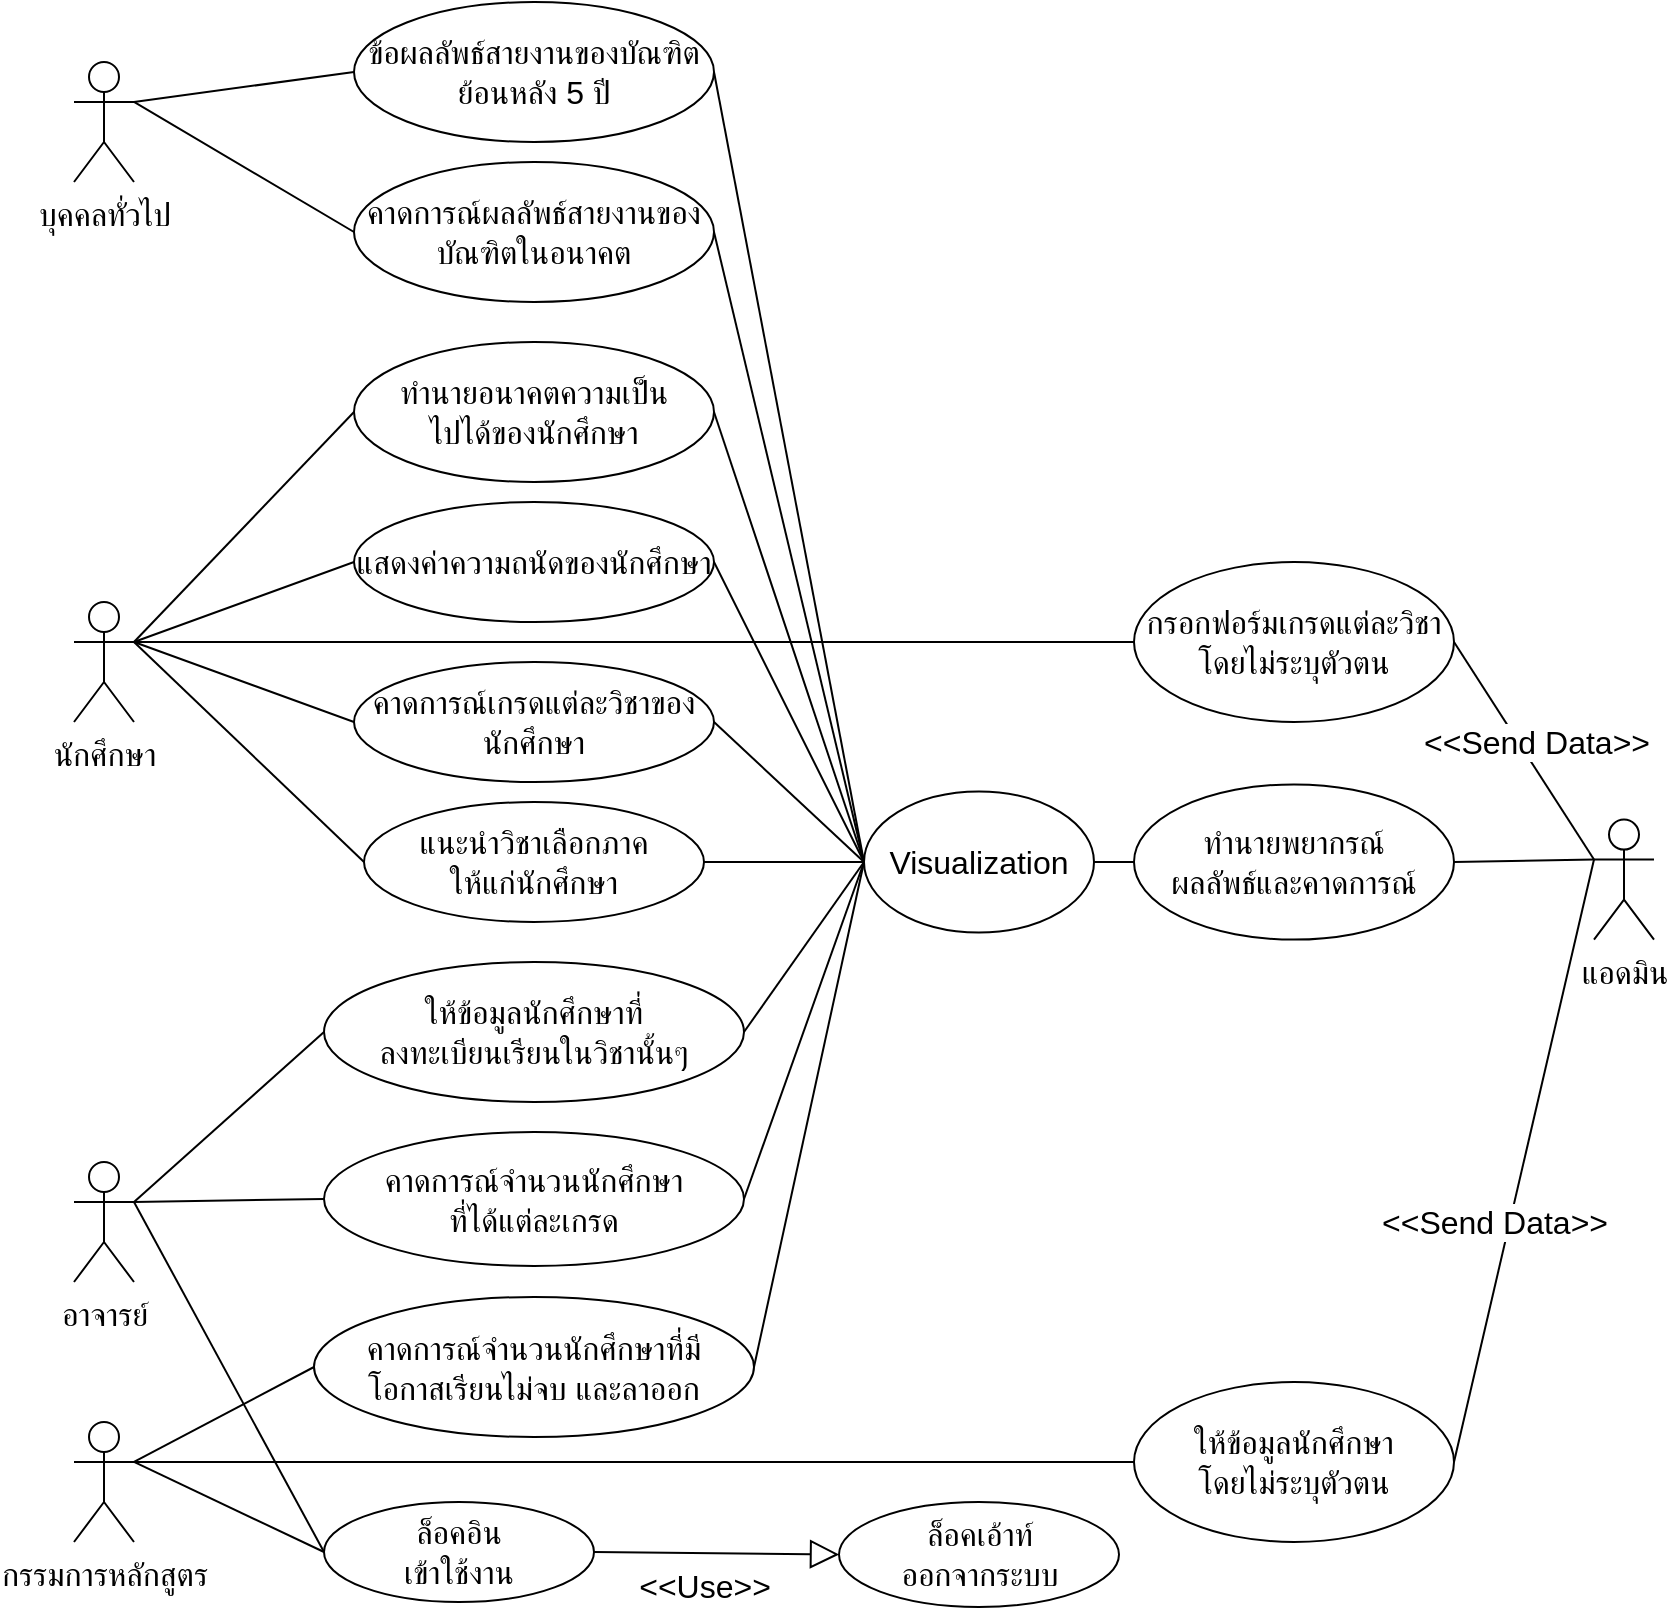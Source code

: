 <mxfile version="17.5.1" type="device"><diagram id="_vLM0q5tYPxkM13smPbt" name="Page-1"><mxGraphModel dx="1378" dy="768" grid="1" gridSize="10" guides="1" tooltips="1" connect="1" arrows="1" fold="1" page="1" pageScale="1" pageWidth="827" pageHeight="1169" math="0" shadow="0"><root><mxCell id="0"/><mxCell id="1" parent="0"/><mxCell id="81Vus9PUht1-0RsdPjCS-26" style="edgeStyle=none;rounded=0;orthogonalLoop=1;jettySize=auto;html=1;exitX=1;exitY=0.333;exitDx=0;exitDy=0;exitPerimeter=0;entryX=0;entryY=0.5;entryDx=0;entryDy=0;startArrow=none;startFill=0;endArrow=none;endFill=0;strokeColor=default;fontSize=16;" parent="1" source="81Vus9PUht1-0RsdPjCS-1" target="81Vus9PUht1-0RsdPjCS-11" edge="1"><mxGeometry relative="1" as="geometry"/></mxCell><mxCell id="81Vus9PUht1-0RsdPjCS-27" style="edgeStyle=none;rounded=0;orthogonalLoop=1;jettySize=auto;html=1;entryX=0;entryY=0.5;entryDx=0;entryDy=0;startArrow=none;startFill=0;endArrow=none;endFill=0;strokeColor=default;exitX=1;exitY=0.333;exitDx=0;exitDy=0;exitPerimeter=0;fontSize=16;" parent="1" source="81Vus9PUht1-0RsdPjCS-1" target="81Vus9PUht1-0RsdPjCS-12" edge="1"><mxGeometry relative="1" as="geometry"><mxPoint x="110" y="430" as="sourcePoint"/></mxGeometry></mxCell><mxCell id="81Vus9PUht1-0RsdPjCS-28" style="edgeStyle=none;rounded=0;orthogonalLoop=1;jettySize=auto;html=1;exitX=1;exitY=0.333;exitDx=0;exitDy=0;exitPerimeter=0;entryX=0;entryY=0.5;entryDx=0;entryDy=0;startArrow=none;startFill=0;endArrow=none;endFill=0;strokeColor=default;fontSize=16;" parent="1" source="81Vus9PUht1-0RsdPjCS-1" target="81Vus9PUht1-0RsdPjCS-15" edge="1"><mxGeometry relative="1" as="geometry"/></mxCell><mxCell id="81Vus9PUht1-0RsdPjCS-29" style="edgeStyle=none;rounded=0;orthogonalLoop=1;jettySize=auto;html=1;exitX=1;exitY=0.333;exitDx=0;exitDy=0;exitPerimeter=0;entryX=0;entryY=0.5;entryDx=0;entryDy=0;startArrow=none;startFill=0;endArrow=none;endFill=0;strokeColor=default;fontSize=16;" parent="1" source="81Vus9PUht1-0RsdPjCS-1" target="81Vus9PUht1-0RsdPjCS-13" edge="1"><mxGeometry relative="1" as="geometry"/></mxCell><mxCell id="81Vus9PUht1-0RsdPjCS-30" style="edgeStyle=none;rounded=0;orthogonalLoop=1;jettySize=auto;html=1;exitX=1;exitY=0.333;exitDx=0;exitDy=0;exitPerimeter=0;entryX=0;entryY=0.5;entryDx=0;entryDy=0;startArrow=none;startFill=0;endArrow=none;endFill=0;strokeColor=default;fontSize=16;" parent="1" source="81Vus9PUht1-0RsdPjCS-1" target="81Vus9PUht1-0RsdPjCS-14" edge="1"><mxGeometry relative="1" as="geometry"/></mxCell><mxCell id="81Vus9PUht1-0RsdPjCS-1" value="นักศึกษา" style="shape=umlActor;verticalLabelPosition=bottom;verticalAlign=top;html=1;outlineConnect=0;fontSize=16;" parent="1" vertex="1"><mxGeometry x="80" y="320" width="30" height="60" as="geometry"/></mxCell><mxCell id="81Vus9PUht1-0RsdPjCS-23" style="orthogonalLoop=1;jettySize=auto;html=1;exitX=1;exitY=0.333;exitDx=0;exitDy=0;exitPerimeter=0;entryX=0;entryY=0.5;entryDx=0;entryDy=0;endArrow=none;endFill=0;rounded=0;fontSize=16;" parent="1" source="81Vus9PUht1-0RsdPjCS-2" target="81Vus9PUht1-0RsdPjCS-8" edge="1"><mxGeometry relative="1" as="geometry"/></mxCell><mxCell id="81Vus9PUht1-0RsdPjCS-31" style="edgeStyle=none;rounded=0;orthogonalLoop=1;jettySize=auto;html=1;exitX=1;exitY=0.333;exitDx=0;exitDy=0;exitPerimeter=0;startArrow=none;startFill=0;endArrow=none;endFill=0;strokeColor=default;fontSize=16;entryX=0;entryY=0.5;entryDx=0;entryDy=0;" parent="1" source="81Vus9PUht1-0RsdPjCS-2" target="81Vus9PUht1-0RsdPjCS-17" edge="1"><mxGeometry relative="1" as="geometry"/></mxCell><mxCell id="81Vus9PUht1-0RsdPjCS-32" style="edgeStyle=none;rounded=0;orthogonalLoop=1;jettySize=auto;html=1;exitX=1;exitY=0.333;exitDx=0;exitDy=0;exitPerimeter=0;entryX=0;entryY=0.5;entryDx=0;entryDy=0;startArrow=none;startFill=0;endArrow=none;endFill=0;strokeColor=default;fontSize=16;" parent="1" source="81Vus9PUht1-0RsdPjCS-2" target="81Vus9PUht1-0RsdPjCS-18" edge="1"><mxGeometry relative="1" as="geometry"/></mxCell><mxCell id="81Vus9PUht1-0RsdPjCS-2" value="อาจารย์" style="shape=umlActor;verticalLabelPosition=bottom;verticalAlign=top;html=1;outlineConnect=0;fontSize=16;" parent="1" vertex="1"><mxGeometry x="80" y="600" width="30" height="60" as="geometry"/></mxCell><mxCell id="81Vus9PUht1-0RsdPjCS-24" style="edgeStyle=none;rounded=0;orthogonalLoop=1;jettySize=auto;html=1;exitX=1;exitY=0.333;exitDx=0;exitDy=0;exitPerimeter=0;entryX=0;entryY=0.5;entryDx=0;entryDy=0;endArrow=none;endFill=0;fontSize=16;" parent="1" source="81Vus9PUht1-0RsdPjCS-5" target="81Vus9PUht1-0RsdPjCS-8" edge="1"><mxGeometry relative="1" as="geometry"/></mxCell><mxCell id="81Vus9PUht1-0RsdPjCS-33" style="edgeStyle=none;rounded=0;orthogonalLoop=1;jettySize=auto;html=1;exitX=1;exitY=0.333;exitDx=0;exitDy=0;exitPerimeter=0;entryX=0;entryY=0.5;entryDx=0;entryDy=0;startArrow=none;startFill=0;endArrow=none;endFill=0;strokeColor=default;fontSize=16;" parent="1" source="81Vus9PUht1-0RsdPjCS-5" target="81Vus9PUht1-0RsdPjCS-16" edge="1"><mxGeometry relative="1" as="geometry"/></mxCell><mxCell id="81Vus9PUht1-0RsdPjCS-34" style="edgeStyle=none;rounded=0;orthogonalLoop=1;jettySize=auto;html=1;exitX=1;exitY=0.333;exitDx=0;exitDy=0;exitPerimeter=0;startArrow=none;startFill=0;endArrow=none;endFill=0;strokeColor=default;entryX=0.026;entryY=0.5;entryDx=0;entryDy=0;entryPerimeter=0;fontSize=16;" parent="1" source="81Vus9PUht1-0RsdPjCS-5" target="81Vus9PUht1-0RsdPjCS-19" edge="1"><mxGeometry relative="1" as="geometry"><mxPoint x="450" y="1100" as="targetPoint"/></mxGeometry></mxCell><mxCell id="81Vus9PUht1-0RsdPjCS-5" value="กรรมการหลักสูตร" style="shape=umlActor;verticalLabelPosition=bottom;verticalAlign=top;html=1;outlineConnect=0;fontSize=16;" parent="1" vertex="1"><mxGeometry x="80" y="730" width="30" height="60" as="geometry"/></mxCell><mxCell id="81Vus9PUht1-0RsdPjCS-25" style="edgeStyle=none;rounded=0;orthogonalLoop=1;jettySize=auto;html=1;exitX=1;exitY=0.5;exitDx=0;exitDy=0;endArrow=block;endFill=0;startArrow=none;startFill=0;strokeColor=default;entryX=0;entryY=0.5;entryDx=0;entryDy=0;fontSize=16;strokeWidth=1;endSize=12;" parent="1" source="81Vus9PUht1-0RsdPjCS-8" target="81Vus9PUht1-0RsdPjCS-10" edge="1"><mxGeometry relative="1" as="geometry"><mxPoint x="290" y="1110" as="targetPoint"/></mxGeometry></mxCell><mxCell id="81Vus9PUht1-0RsdPjCS-55" value="&amp;lt;&amp;lt;Use&amp;gt;&amp;gt;" style="edgeLabel;html=1;align=center;verticalAlign=middle;resizable=0;points=[];fontSize=16;labelBackgroundColor=none;" parent="81Vus9PUht1-0RsdPjCS-25" vertex="1" connectable="0"><mxGeometry x="-0.051" y="1" relative="1" as="geometry"><mxPoint x="-3" y="17" as="offset"/></mxGeometry></mxCell><mxCell id="81Vus9PUht1-0RsdPjCS-8" value="ล็อคอิน&lt;br&gt;เข้าใช้งาน" style="ellipse;whiteSpace=wrap;html=1;fontSize=16;" parent="1" vertex="1"><mxGeometry x="205" y="770" width="135" height="50" as="geometry"/></mxCell><mxCell id="81Vus9PUht1-0RsdPjCS-53" style="edgeStyle=none;rounded=0;orthogonalLoop=1;jettySize=auto;html=1;exitX=1;exitY=0.333;exitDx=0;exitDy=0;exitPerimeter=0;entryX=0;entryY=0.5;entryDx=0;entryDy=0;startArrow=none;startFill=0;endArrow=none;endFill=0;strokeColor=default;fontSize=16;" parent="1" source="81Vus9PUht1-0RsdPjCS-9" target="81Vus9PUht1-0RsdPjCS-48" edge="1"><mxGeometry relative="1" as="geometry"/></mxCell><mxCell id="81Vus9PUht1-0RsdPjCS-54" style="edgeStyle=none;rounded=0;orthogonalLoop=1;jettySize=auto;html=1;exitX=1;exitY=0.333;exitDx=0;exitDy=0;exitPerimeter=0;entryX=0;entryY=0.5;entryDx=0;entryDy=0;startArrow=none;startFill=0;endArrow=none;endFill=0;strokeColor=default;fontSize=16;" parent="1" source="81Vus9PUht1-0RsdPjCS-9" target="81Vus9PUht1-0RsdPjCS-50" edge="1"><mxGeometry relative="1" as="geometry"/></mxCell><mxCell id="81Vus9PUht1-0RsdPjCS-9" value="บุคคลทั่วไป" style="shape=umlActor;verticalLabelPosition=bottom;verticalAlign=top;html=1;outlineConnect=0;fontSize=16;" parent="1" vertex="1"><mxGeometry x="80" y="50" width="30" height="60" as="geometry"/></mxCell><mxCell id="81Vus9PUht1-0RsdPjCS-10" value="ล็อคเอ้าท์&lt;br&gt;ออกจากระบบ" style="ellipse;whiteSpace=wrap;html=1;fontSize=16;" parent="1" vertex="1"><mxGeometry x="462.5" y="770" width="140" height="52.5" as="geometry"/></mxCell><mxCell id="81Vus9PUht1-0RsdPjCS-38" style="edgeStyle=none;rounded=0;orthogonalLoop=1;jettySize=auto;html=1;exitX=1;exitY=0.5;exitDx=0;exitDy=0;startArrow=none;startFill=0;endArrow=none;endFill=0;strokeColor=default;entryX=0;entryY=0.333;entryDx=0;entryDy=0;entryPerimeter=0;fontSize=16;" parent="1" source="81Vus9PUht1-0RsdPjCS-11" target="81Vus9PUht1-0RsdPjCS-22" edge="1"><mxGeometry relative="1" as="geometry"><mxPoint x="1170" y="510" as="targetPoint"/></mxGeometry></mxCell><mxCell id="81Vus9PUht1-0RsdPjCS-68" value="&amp;lt;&amp;lt;Send Data&amp;gt;&amp;gt;" style="edgeLabel;html=1;align=center;verticalAlign=middle;resizable=0;points=[];fontSize=16;labelBackgroundColor=default;" parent="81Vus9PUht1-0RsdPjCS-38" vertex="1" connectable="0"><mxGeometry x="0.118" y="-1" relative="1" as="geometry"><mxPoint x="2" y="-12" as="offset"/></mxGeometry></mxCell><mxCell id="81Vus9PUht1-0RsdPjCS-11" value="กรอกฟอร์มเกรดแต่ละวิชาโดยไม่ระบุตัวตน" style="ellipse;whiteSpace=wrap;html=1;fontSize=16;" parent="1" vertex="1"><mxGeometry x="610" y="300" width="160" height="80" as="geometry"/></mxCell><mxCell id="81Vus9PUht1-0RsdPjCS-12" value="ทำนายอนาคตความเป็น&lt;br&gt;ไปได้ของนักศึกษา" style="ellipse;whiteSpace=wrap;html=1;fontSize=16;" parent="1" vertex="1"><mxGeometry x="220" y="190" width="180" height="70" as="geometry"/></mxCell><mxCell id="81Vus9PUht1-0RsdPjCS-13" value="คาดการณ์เกรดแต่ละวิชาของนักศึกษา" style="ellipse;whiteSpace=wrap;html=1;fontSize=16;" parent="1" vertex="1"><mxGeometry x="220" y="350" width="180" height="60" as="geometry"/></mxCell><mxCell id="81Vus9PUht1-0RsdPjCS-14" value="แนะนำวิชาเลือกภาค&lt;br&gt;ให้แก่นักศึกษา" style="ellipse;whiteSpace=wrap;html=1;fontSize=16;" parent="1" vertex="1"><mxGeometry x="225" y="420" width="170" height="60" as="geometry"/></mxCell><mxCell id="81Vus9PUht1-0RsdPjCS-15" value="แสดงค่าความถนัดของนักศึกษา" style="ellipse;whiteSpace=wrap;html=1;fontSize=16;" parent="1" vertex="1"><mxGeometry x="220" y="270" width="180" height="60" as="geometry"/></mxCell><mxCell id="81Vus9PUht1-0RsdPjCS-16" value="คาดการณ์จำนวนนักศึกษาที่มี&lt;br&gt;โอกาสเรียนไม่จบ และลาออก" style="ellipse;whiteSpace=wrap;html=1;fontSize=16;" parent="1" vertex="1"><mxGeometry x="200" y="667.5" width="220" height="70" as="geometry"/></mxCell><mxCell id="81Vus9PUht1-0RsdPjCS-17" value="ให้ข้อมูลนักศึกษาที่&lt;br&gt;ลงทะเบียนเรียนในวิชานั้นๆ" style="ellipse;whiteSpace=wrap;html=1;fontSize=16;" parent="1" vertex="1"><mxGeometry x="205" y="500" width="210" height="70" as="geometry"/></mxCell><mxCell id="81Vus9PUht1-0RsdPjCS-18" value="คาดการณ์จำนวนนักศึกษา&lt;br&gt;ที่ได้แต่ละเกรด" style="ellipse;whiteSpace=wrap;html=1;fontSize=16;" parent="1" vertex="1"><mxGeometry x="205" y="585" width="210" height="67" as="geometry"/></mxCell><mxCell id="81Vus9PUht1-0RsdPjCS-37" style="edgeStyle=none;rounded=0;orthogonalLoop=1;jettySize=auto;html=1;exitX=1;exitY=0.5;exitDx=0;exitDy=0;startArrow=none;startFill=0;endArrow=none;endFill=0;strokeColor=default;entryX=0;entryY=0.333;entryDx=0;entryDy=0;entryPerimeter=0;fontSize=16;" parent="1" source="81Vus9PUht1-0RsdPjCS-19" target="81Vus9PUht1-0RsdPjCS-22" edge="1"><mxGeometry relative="1" as="geometry"><mxPoint x="1140" y="510" as="targetPoint"/></mxGeometry></mxCell><mxCell id="81Vus9PUht1-0RsdPjCS-67" value="&amp;lt;&amp;lt;Send Data&amp;gt;&amp;gt;" style="edgeLabel;html=1;align=center;verticalAlign=middle;resizable=0;points=[];fontSize=16;" parent="81Vus9PUht1-0RsdPjCS-37" vertex="1" connectable="0"><mxGeometry x="-0.112" y="-2" relative="1" as="geometry"><mxPoint x="-13" y="13" as="offset"/></mxGeometry></mxCell><mxCell id="81Vus9PUht1-0RsdPjCS-19" value="ให้ข้อมูลนักศึกษา&lt;br&gt;โดยไม่ระบุตัวตน" style="ellipse;whiteSpace=wrap;html=1;fontSize=16;" parent="1" vertex="1"><mxGeometry x="610" y="710" width="160" height="80" as="geometry"/></mxCell><mxCell id="81Vus9PUht1-0RsdPjCS-39" style="edgeStyle=none;rounded=0;orthogonalLoop=1;jettySize=auto;html=1;exitX=0;exitY=0.5;exitDx=0;exitDy=0;entryX=1;entryY=0.5;entryDx=0;entryDy=0;startArrow=none;startFill=0;endArrow=none;endFill=0;strokeColor=default;fontSize=16;" parent="1" source="81Vus9PUht1-0RsdPjCS-20" target="81Vus9PUht1-0RsdPjCS-21" edge="1"><mxGeometry relative="1" as="geometry"/></mxCell><mxCell id="81Vus9PUht1-0RsdPjCS-20" value="ทำนายพยากรณ์&lt;br&gt;ผลลัพธ์และคาดการณ์" style="ellipse;whiteSpace=wrap;html=1;fontSize=16;" parent="1" vertex="1"><mxGeometry x="610" y="411.19" width="160" height="77.62" as="geometry"/></mxCell><mxCell id="81Vus9PUht1-0RsdPjCS-40" style="edgeStyle=none;rounded=0;orthogonalLoop=1;jettySize=auto;html=1;exitX=0;exitY=0.5;exitDx=0;exitDy=0;entryX=1;entryY=0.5;entryDx=0;entryDy=0;startArrow=none;startFill=0;endArrow=none;endFill=0;strokeColor=default;fontSize=16;" parent="1" source="81Vus9PUht1-0RsdPjCS-21" target="81Vus9PUht1-0RsdPjCS-12" edge="1"><mxGeometry relative="1" as="geometry"/></mxCell><mxCell id="81Vus9PUht1-0RsdPjCS-41" style="edgeStyle=none;rounded=0;orthogonalLoop=1;jettySize=auto;html=1;exitX=0;exitY=0.5;exitDx=0;exitDy=0;entryX=1;entryY=0.5;entryDx=0;entryDy=0;startArrow=none;startFill=0;endArrow=none;endFill=0;strokeColor=default;fontSize=16;" parent="1" source="81Vus9PUht1-0RsdPjCS-21" target="81Vus9PUht1-0RsdPjCS-15" edge="1"><mxGeometry relative="1" as="geometry"/></mxCell><mxCell id="81Vus9PUht1-0RsdPjCS-42" style="edgeStyle=none;rounded=0;orthogonalLoop=1;jettySize=auto;html=1;exitX=0;exitY=0.5;exitDx=0;exitDy=0;entryX=1;entryY=0.5;entryDx=0;entryDy=0;startArrow=none;startFill=0;endArrow=none;endFill=0;strokeColor=default;fontSize=16;" parent="1" source="81Vus9PUht1-0RsdPjCS-21" target="81Vus9PUht1-0RsdPjCS-13" edge="1"><mxGeometry relative="1" as="geometry"/></mxCell><mxCell id="81Vus9PUht1-0RsdPjCS-43" style="edgeStyle=none;rounded=0;orthogonalLoop=1;jettySize=auto;html=1;exitX=0;exitY=0.5;exitDx=0;exitDy=0;entryX=1;entryY=0.5;entryDx=0;entryDy=0;startArrow=none;startFill=0;endArrow=none;endFill=0;strokeColor=default;fontSize=16;" parent="1" source="81Vus9PUht1-0RsdPjCS-21" target="81Vus9PUht1-0RsdPjCS-14" edge="1"><mxGeometry relative="1" as="geometry"/></mxCell><mxCell id="81Vus9PUht1-0RsdPjCS-44" style="edgeStyle=none;rounded=0;orthogonalLoop=1;jettySize=auto;html=1;exitX=0;exitY=0.5;exitDx=0;exitDy=0;entryX=1;entryY=0.5;entryDx=0;entryDy=0;startArrow=none;startFill=0;endArrow=none;endFill=0;strokeColor=default;fontSize=16;" parent="1" source="81Vus9PUht1-0RsdPjCS-21" target="81Vus9PUht1-0RsdPjCS-17" edge="1"><mxGeometry relative="1" as="geometry"/></mxCell><mxCell id="81Vus9PUht1-0RsdPjCS-45" style="edgeStyle=none;rounded=0;orthogonalLoop=1;jettySize=auto;html=1;exitX=0;exitY=0.5;exitDx=0;exitDy=0;entryX=1;entryY=0.5;entryDx=0;entryDy=0;startArrow=none;startFill=0;endArrow=none;endFill=0;strokeColor=default;fontSize=16;" parent="1" source="81Vus9PUht1-0RsdPjCS-21" target="81Vus9PUht1-0RsdPjCS-18" edge="1"><mxGeometry relative="1" as="geometry"/></mxCell><mxCell id="81Vus9PUht1-0RsdPjCS-46" style="edgeStyle=none;rounded=0;orthogonalLoop=1;jettySize=auto;html=1;exitX=0;exitY=0.5;exitDx=0;exitDy=0;entryX=1;entryY=0.5;entryDx=0;entryDy=0;startArrow=none;startFill=0;endArrow=none;endFill=0;strokeColor=default;fontSize=16;" parent="1" source="81Vus9PUht1-0RsdPjCS-21" target="81Vus9PUht1-0RsdPjCS-16" edge="1"><mxGeometry relative="1" as="geometry"/></mxCell><mxCell id="81Vus9PUht1-0RsdPjCS-51" style="edgeStyle=none;rounded=0;orthogonalLoop=1;jettySize=auto;html=1;exitX=0;exitY=0.5;exitDx=0;exitDy=0;entryX=1;entryY=0.5;entryDx=0;entryDy=0;startArrow=none;startFill=0;endArrow=none;endFill=0;strokeColor=default;fontSize=16;" parent="1" source="81Vus9PUht1-0RsdPjCS-21" target="81Vus9PUht1-0RsdPjCS-48" edge="1"><mxGeometry relative="1" as="geometry"/></mxCell><mxCell id="81Vus9PUht1-0RsdPjCS-52" style="edgeStyle=none;rounded=0;orthogonalLoop=1;jettySize=auto;html=1;exitX=0;exitY=0.5;exitDx=0;exitDy=0;entryX=1;entryY=0.5;entryDx=0;entryDy=0;startArrow=none;startFill=0;endArrow=none;endFill=0;strokeColor=default;fontSize=16;" parent="1" source="81Vus9PUht1-0RsdPjCS-21" target="81Vus9PUht1-0RsdPjCS-50" edge="1"><mxGeometry relative="1" as="geometry"/></mxCell><mxCell id="81Vus9PUht1-0RsdPjCS-21" value="Visualization" style="ellipse;whiteSpace=wrap;html=1;fontSize=16;" parent="1" vertex="1"><mxGeometry x="475" y="414.75" width="115" height="70.5" as="geometry"/></mxCell><mxCell id="81Vus9PUht1-0RsdPjCS-36" style="edgeStyle=none;rounded=0;orthogonalLoop=1;jettySize=auto;html=1;exitX=0;exitY=0.333;exitDx=0;exitDy=0;exitPerimeter=0;entryX=1;entryY=0.5;entryDx=0;entryDy=0;startArrow=none;startFill=0;endArrow=none;endFill=0;strokeColor=default;fontSize=16;" parent="1" source="81Vus9PUht1-0RsdPjCS-22" target="81Vus9PUht1-0RsdPjCS-20" edge="1"><mxGeometry relative="1" as="geometry"/></mxCell><mxCell id="81Vus9PUht1-0RsdPjCS-22" value="แอดมิน" style="shape=umlActor;verticalLabelPosition=bottom;verticalAlign=top;html=1;outlineConnect=0;fontSize=16;" parent="1" vertex="1"><mxGeometry x="840" y="428.81" width="30" height="60" as="geometry"/></mxCell><mxCell id="81Vus9PUht1-0RsdPjCS-48" value="ข้อผลลัพธ์สายงานของบัณฑิตย้อนหลัง 5 ปี" style="ellipse;whiteSpace=wrap;html=1;fontSize=16;" parent="1" vertex="1"><mxGeometry x="220" y="20" width="180" height="70" as="geometry"/></mxCell><mxCell id="81Vus9PUht1-0RsdPjCS-49" style="edgeStyle=none;rounded=0;orthogonalLoop=1;jettySize=auto;html=1;exitX=0.5;exitY=1;exitDx=0;exitDy=0;startArrow=none;startFill=0;endArrow=none;endFill=0;strokeColor=default;fontSize=16;" parent="1" source="81Vus9PUht1-0RsdPjCS-15" target="81Vus9PUht1-0RsdPjCS-15" edge="1"><mxGeometry relative="1" as="geometry"/></mxCell><mxCell id="81Vus9PUht1-0RsdPjCS-50" value="คาดการณ์ผลลัพธ์สายงานของบัณฑิตในอนาคต" style="ellipse;whiteSpace=wrap;html=1;fontSize=16;" parent="1" vertex="1"><mxGeometry x="220" y="100" width="180" height="70" as="geometry"/></mxCell></root></mxGraphModel></diagram></mxfile>
